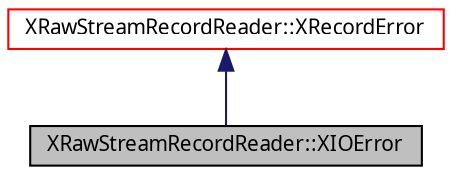 digraph G
{
  edge [fontname="FreeSans.ttf",fontsize=10,labelfontname="FreeSans.ttf",labelfontsize=10];
  node [fontname="FreeSans.ttf",fontsize=10,shape=record];
  Node1 [label="XRawStreamRecordReader::XIOError",height=0.2,width=0.4,color="black", fillcolor="grey75", style="filled" fontcolor="black"];
  Node2 -> Node1 [dir=back,color="midnightblue",fontsize=10,style="solid",fontname="FreeSans.ttf"];
  Node2 [label="XRawStreamRecordReader::XRecordError",height=0.2,width=0.4,color="red", fillcolor="white", style="filled",URL="$struct_x_raw_stream_record_reader_1_1_x_record_error.html"];
}
